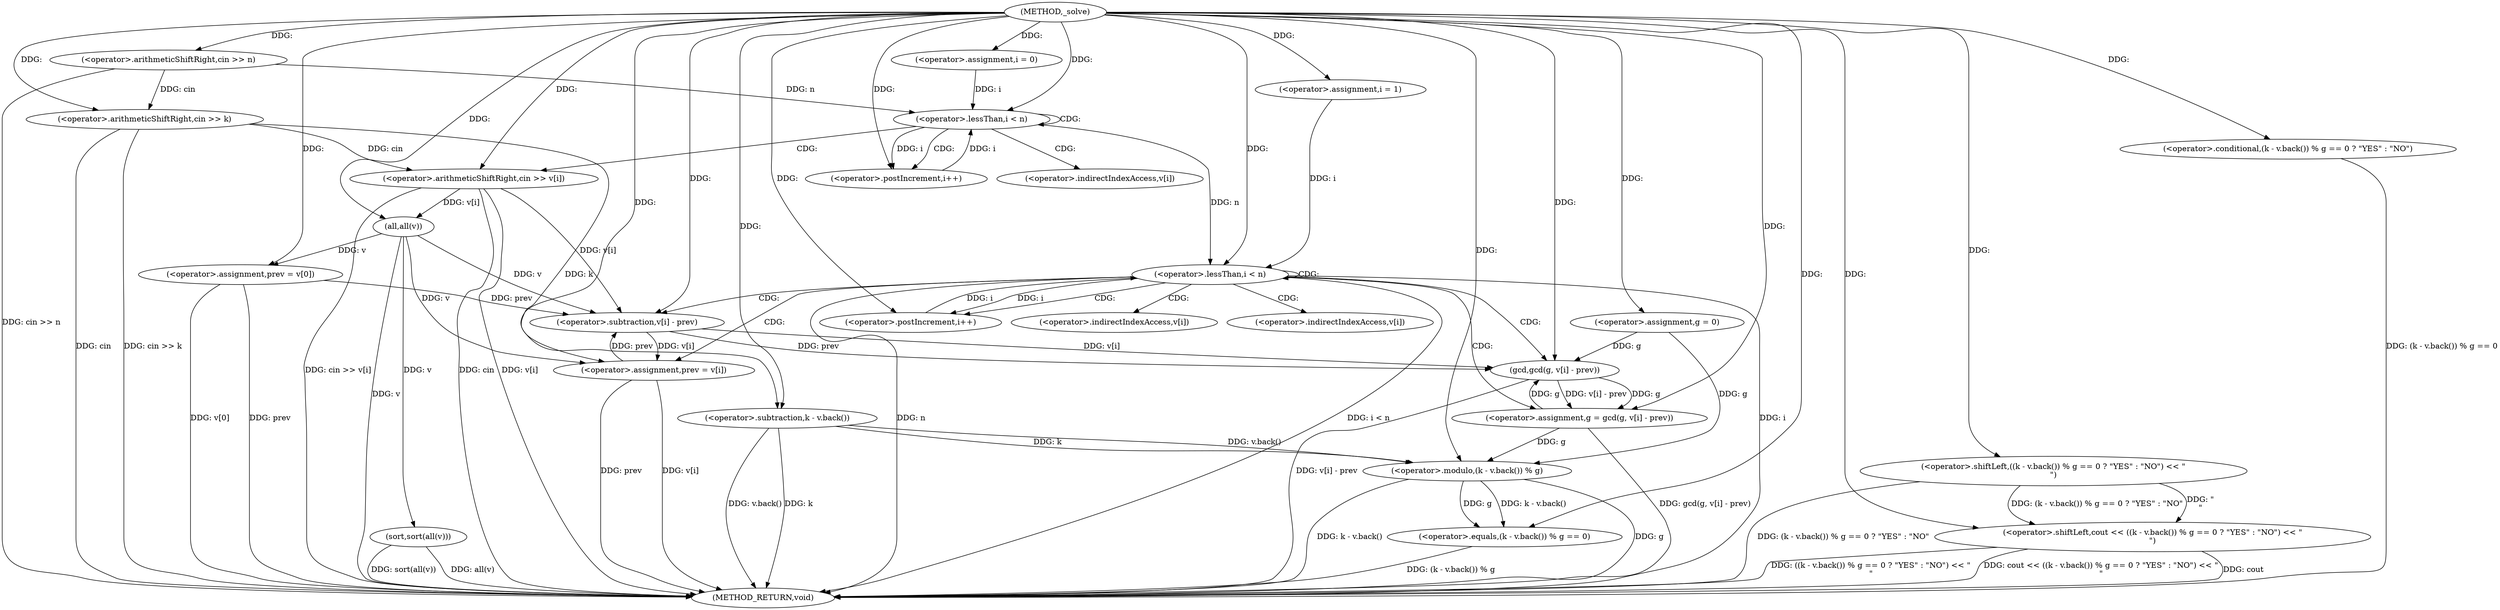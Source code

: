 digraph "_solve" {  
"1000120" [label = "(METHOD,_solve)" ]
"1000199" [label = "(METHOD_RETURN,void)" ]
"1000123" [label = "(<operator>.arithmeticShiftRight,cin >> n)" ]
"1000127" [label = "(<operator>.arithmeticShiftRight,cin >> k)" ]
"1000132" [label = "(<operator>.assignment,g = 0)" ]
"1000151" [label = "(sort,sort(all(v)))" ]
"1000155" [label = "(<operator>.assignment,prev = v[0])" ]
"1000185" [label = "(<operator>.shiftLeft,cout << ((k - v.back()) % g == 0 ? \"YES\" : \"NO\") << \"\n\")" ]
"1000137" [label = "(<operator>.assignment,i = 0)" ]
"1000140" [label = "(<operator>.lessThan,i < n)" ]
"1000143" [label = "(<operator>.postIncrement,i++)" ]
"1000162" [label = "(<operator>.assignment,i = 1)" ]
"1000165" [label = "(<operator>.lessThan,i < n)" ]
"1000168" [label = "(<operator>.postIncrement,i++)" ]
"1000146" [label = "(<operator>.arithmeticShiftRight,cin >> v[i])" ]
"1000152" [label = "(all,all(v))" ]
"1000171" [label = "(<operator>.assignment,g = gcd(g, v[i] - prev))" ]
"1000180" [label = "(<operator>.assignment,prev = v[i])" ]
"1000187" [label = "(<operator>.shiftLeft,((k - v.back()) % g == 0 ? \"YES\" : \"NO\") << \"\n\")" ]
"1000188" [label = "(<operator>.conditional,(k - v.back()) % g == 0 ? \"YES\" : \"NO\")" ]
"1000173" [label = "(gcd,gcd(g, v[i] - prev))" ]
"1000189" [label = "(<operator>.equals,(k - v.back()) % g == 0)" ]
"1000175" [label = "(<operator>.subtraction,v[i] - prev)" ]
"1000190" [label = "(<operator>.modulo,(k - v.back()) % g)" ]
"1000191" [label = "(<operator>.subtraction,k - v.back())" ]
"1000148" [label = "(<operator>.indirectIndexAccess,v[i])" ]
"1000182" [label = "(<operator>.indirectIndexAccess,v[i])" ]
"1000176" [label = "(<operator>.indirectIndexAccess,v[i])" ]
  "1000123" -> "1000199"  [ label = "DDG: cin >> n"] 
  "1000127" -> "1000199"  [ label = "DDG: cin"] 
  "1000127" -> "1000199"  [ label = "DDG: cin >> k"] 
  "1000152" -> "1000199"  [ label = "DDG: v"] 
  "1000151" -> "1000199"  [ label = "DDG: all(v)"] 
  "1000151" -> "1000199"  [ label = "DDG: sort(all(v))"] 
  "1000155" -> "1000199"  [ label = "DDG: prev"] 
  "1000155" -> "1000199"  [ label = "DDG: v[0]"] 
  "1000165" -> "1000199"  [ label = "DDG: i"] 
  "1000165" -> "1000199"  [ label = "DDG: n"] 
  "1000165" -> "1000199"  [ label = "DDG: i < n"] 
  "1000191" -> "1000199"  [ label = "DDG: k"] 
  "1000191" -> "1000199"  [ label = "DDG: v.back()"] 
  "1000190" -> "1000199"  [ label = "DDG: k - v.back()"] 
  "1000190" -> "1000199"  [ label = "DDG: g"] 
  "1000189" -> "1000199"  [ label = "DDG: (k - v.back()) % g"] 
  "1000188" -> "1000199"  [ label = "DDG: (k - v.back()) % g == 0"] 
  "1000187" -> "1000199"  [ label = "DDG: (k - v.back()) % g == 0 ? \"YES\" : \"NO\""] 
  "1000185" -> "1000199"  [ label = "DDG: ((k - v.back()) % g == 0 ? \"YES\" : \"NO\") << \"\n\""] 
  "1000185" -> "1000199"  [ label = "DDG: cout << ((k - v.back()) % g == 0 ? \"YES\" : \"NO\") << \"\n\""] 
  "1000173" -> "1000199"  [ label = "DDG: v[i] - prev"] 
  "1000171" -> "1000199"  [ label = "DDG: gcd(g, v[i] - prev)"] 
  "1000180" -> "1000199"  [ label = "DDG: prev"] 
  "1000180" -> "1000199"  [ label = "DDG: v[i]"] 
  "1000146" -> "1000199"  [ label = "DDG: cin"] 
  "1000146" -> "1000199"  [ label = "DDG: v[i]"] 
  "1000146" -> "1000199"  [ label = "DDG: cin >> v[i]"] 
  "1000185" -> "1000199"  [ label = "DDG: cout"] 
  "1000120" -> "1000132"  [ label = "DDG: "] 
  "1000152" -> "1000155"  [ label = "DDG: v"] 
  "1000120" -> "1000123"  [ label = "DDG: "] 
  "1000123" -> "1000127"  [ label = "DDG: cin"] 
  "1000120" -> "1000127"  [ label = "DDG: "] 
  "1000120" -> "1000137"  [ label = "DDG: "] 
  "1000152" -> "1000151"  [ label = "DDG: v"] 
  "1000120" -> "1000155"  [ label = "DDG: "] 
  "1000120" -> "1000162"  [ label = "DDG: "] 
  "1000120" -> "1000185"  [ label = "DDG: "] 
  "1000187" -> "1000185"  [ label = "DDG: (k - v.back()) % g == 0 ? \"YES\" : \"NO\""] 
  "1000187" -> "1000185"  [ label = "DDG: \"\n\""] 
  "1000137" -> "1000140"  [ label = "DDG: i"] 
  "1000143" -> "1000140"  [ label = "DDG: i"] 
  "1000120" -> "1000140"  [ label = "DDG: "] 
  "1000123" -> "1000140"  [ label = "DDG: n"] 
  "1000140" -> "1000143"  [ label = "DDG: i"] 
  "1000120" -> "1000143"  [ label = "DDG: "] 
  "1000146" -> "1000152"  [ label = "DDG: v[i]"] 
  "1000120" -> "1000152"  [ label = "DDG: "] 
  "1000162" -> "1000165"  [ label = "DDG: i"] 
  "1000168" -> "1000165"  [ label = "DDG: i"] 
  "1000120" -> "1000165"  [ label = "DDG: "] 
  "1000140" -> "1000165"  [ label = "DDG: n"] 
  "1000165" -> "1000168"  [ label = "DDG: i"] 
  "1000120" -> "1000168"  [ label = "DDG: "] 
  "1000173" -> "1000171"  [ label = "DDG: g"] 
  "1000173" -> "1000171"  [ label = "DDG: v[i] - prev"] 
  "1000152" -> "1000180"  [ label = "DDG: v"] 
  "1000175" -> "1000180"  [ label = "DDG: v[i]"] 
  "1000120" -> "1000187"  [ label = "DDG: "] 
  "1000127" -> "1000146"  [ label = "DDG: cin"] 
  "1000120" -> "1000146"  [ label = "DDG: "] 
  "1000120" -> "1000171"  [ label = "DDG: "] 
  "1000120" -> "1000180"  [ label = "DDG: "] 
  "1000120" -> "1000188"  [ label = "DDG: "] 
  "1000132" -> "1000173"  [ label = "DDG: g"] 
  "1000171" -> "1000173"  [ label = "DDG: g"] 
  "1000120" -> "1000173"  [ label = "DDG: "] 
  "1000175" -> "1000173"  [ label = "DDG: prev"] 
  "1000175" -> "1000173"  [ label = "DDG: v[i]"] 
  "1000190" -> "1000189"  [ label = "DDG: k - v.back()"] 
  "1000190" -> "1000189"  [ label = "DDG: g"] 
  "1000120" -> "1000189"  [ label = "DDG: "] 
  "1000152" -> "1000175"  [ label = "DDG: v"] 
  "1000146" -> "1000175"  [ label = "DDG: v[i]"] 
  "1000155" -> "1000175"  [ label = "DDG: prev"] 
  "1000180" -> "1000175"  [ label = "DDG: prev"] 
  "1000120" -> "1000175"  [ label = "DDG: "] 
  "1000191" -> "1000190"  [ label = "DDG: v.back()"] 
  "1000191" -> "1000190"  [ label = "DDG: k"] 
  "1000132" -> "1000190"  [ label = "DDG: g"] 
  "1000171" -> "1000190"  [ label = "DDG: g"] 
  "1000120" -> "1000190"  [ label = "DDG: "] 
  "1000127" -> "1000191"  [ label = "DDG: k"] 
  "1000120" -> "1000191"  [ label = "DDG: "] 
  "1000140" -> "1000143"  [ label = "CDG: "] 
  "1000140" -> "1000148"  [ label = "CDG: "] 
  "1000140" -> "1000146"  [ label = "CDG: "] 
  "1000140" -> "1000140"  [ label = "CDG: "] 
  "1000165" -> "1000168"  [ label = "CDG: "] 
  "1000165" -> "1000173"  [ label = "CDG: "] 
  "1000165" -> "1000175"  [ label = "CDG: "] 
  "1000165" -> "1000171"  [ label = "CDG: "] 
  "1000165" -> "1000182"  [ label = "CDG: "] 
  "1000165" -> "1000180"  [ label = "CDG: "] 
  "1000165" -> "1000176"  [ label = "CDG: "] 
  "1000165" -> "1000165"  [ label = "CDG: "] 
}
